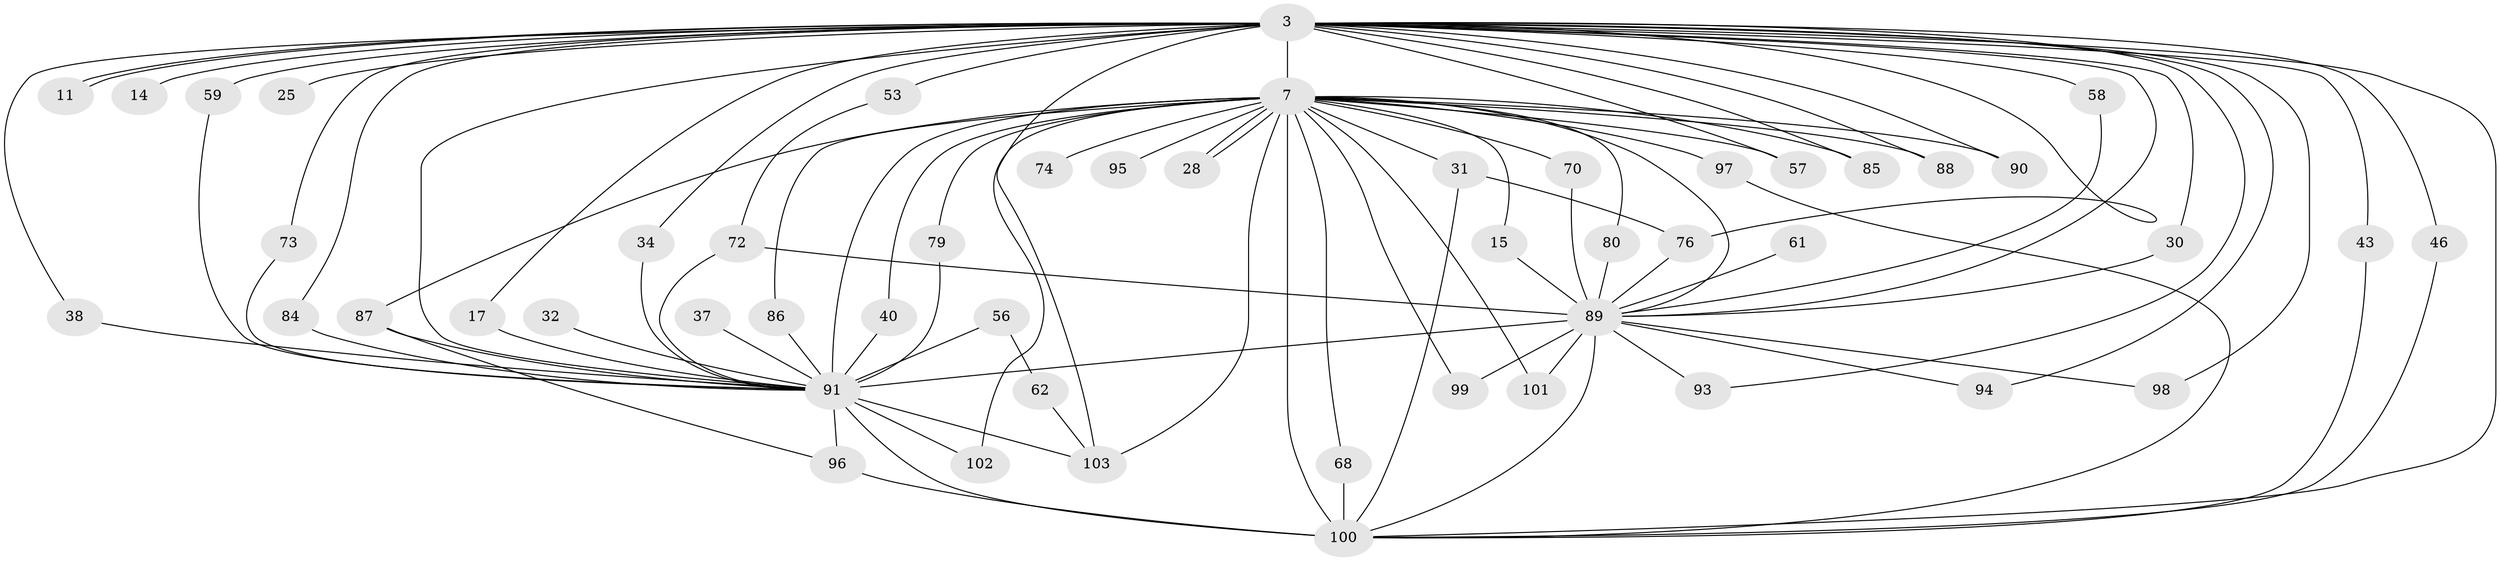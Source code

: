 // original degree distribution, {15: 0.009708737864077669, 25: 0.009708737864077669, 29: 0.009708737864077669, 18: 0.019417475728155338, 28: 0.009708737864077669, 22: 0.009708737864077669, 32: 0.009708737864077669, 14: 0.009708737864077669, 21: 0.009708737864077669, 2: 0.5825242718446602, 5: 0.009708737864077669, 7: 0.019417475728155338, 4: 0.10679611650485436, 3: 0.18446601941747573}
// Generated by graph-tools (version 1.1) at 2025/43/03/09/25 04:43:59]
// undirected, 51 vertices, 97 edges
graph export_dot {
graph [start="1"]
  node [color=gray90,style=filled];
  3 [super="+2"];
  7 [super="+5"];
  11;
  14;
  15;
  17;
  25;
  28;
  30;
  31 [super="+27+20"];
  32;
  34;
  37 [super="+19"];
  38;
  40;
  43;
  46;
  53;
  56 [super="+39"];
  57;
  58;
  59 [super="+52"];
  61;
  62;
  68 [super="+23"];
  70 [super="+21"];
  72 [super="+67"];
  73;
  74;
  76 [super="+66"];
  79;
  80;
  84;
  85 [super="+55+78"];
  86;
  87 [super="+51+75"];
  88;
  89 [super="+64+65+69"];
  90;
  91 [super="+26+63+16+83+82"];
  93;
  94 [super="+42"];
  95;
  96 [super="+22"];
  97 [super="+18+77"];
  98;
  99 [super="+44"];
  100 [super="+81+8+92"];
  101 [super="+41"];
  102;
  103 [super="+54"];
  3 -- 7 [weight=4];
  3 -- 11;
  3 -- 11;
  3 -- 14 [weight=2];
  3 -- 17;
  3 -- 25 [weight=2];
  3 -- 34;
  3 -- 53 [weight=2];
  3 -- 73;
  3 -- 76;
  3 -- 88;
  3 -- 93;
  3 -- 103 [weight=3];
  3 -- 84;
  3 -- 90;
  3 -- 30;
  3 -- 94;
  3 -- 98;
  3 -- 38;
  3 -- 43;
  3 -- 46;
  3 -- 57;
  3 -- 58;
  3 -- 59 [weight=2];
  3 -- 85 [weight=2];
  3 -- 100 [weight=5];
  3 -- 89 [weight=6];
  3 -- 91 [weight=6];
  7 -- 15;
  7 -- 28;
  7 -- 28;
  7 -- 31 [weight=3];
  7 -- 57;
  7 -- 74 [weight=2];
  7 -- 79;
  7 -- 80;
  7 -- 85 [weight=3];
  7 -- 88;
  7 -- 95 [weight=2];
  7 -- 100 [weight=6];
  7 -- 102;
  7 -- 68;
  7 -- 70 [weight=2];
  7 -- 86;
  7 -- 87 [weight=2];
  7 -- 90;
  7 -- 97 [weight=3];
  7 -- 101 [weight=2];
  7 -- 103;
  7 -- 40;
  7 -- 89 [weight=5];
  7 -- 99;
  7 -- 91 [weight=9];
  15 -- 89;
  17 -- 91;
  30 -- 89;
  31 -- 76;
  31 -- 100;
  32 -- 91;
  34 -- 91;
  37 -- 91 [weight=3];
  38 -- 91;
  40 -- 91;
  43 -- 100;
  46 -- 100;
  53 -- 72;
  56 -- 62;
  56 -- 91 [weight=3];
  58 -- 89;
  59 -- 91;
  61 -- 89 [weight=2];
  62 -- 103;
  68 -- 100 [weight=2];
  70 -- 89;
  72 -- 89;
  72 -- 91;
  73 -- 91;
  76 -- 89;
  79 -- 91;
  80 -- 89;
  84 -- 91;
  86 -- 91;
  87 -- 96;
  87 -- 91;
  89 -- 93;
  89 -- 94;
  89 -- 98;
  89 -- 99;
  89 -- 100 [weight=5];
  89 -- 101;
  89 -- 91 [weight=11];
  91 -- 103;
  91 -- 100 [weight=7];
  91 -- 96;
  91 -- 102;
  96 -- 100 [weight=2];
  97 -- 100;
}
